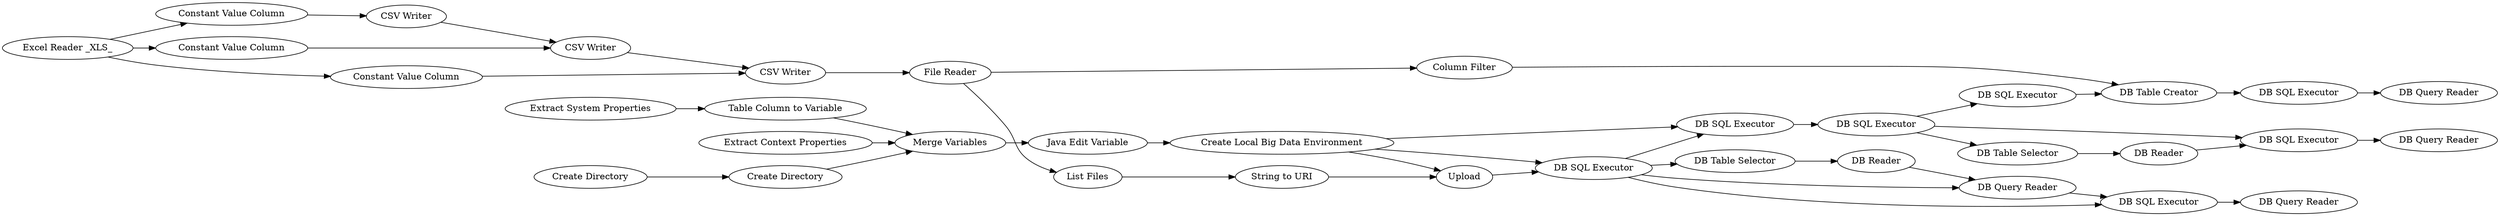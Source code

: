 digraph {
	"-7260953635811433974_1854" [label="Column Filter"]
	"-7260953635811433974_1846" [label="DB SQL Executor"]
	"-8431007885467669789_21" [label="Java Edit Variable"]
	"-7260953635811433974_46" [label="DB Reader"]
	"-8431007885467669789_30" [label="Table Column to Variable"]
	"-2376884160266999697_38" [label="CSV Writer"]
	"-7260953635811433974_53" [label="DB Query Reader"]
	"-2376884160266999697_2" [label="CSV Writer"]
	"-7260953635811433974_47" [label="DB Table Selector"]
	"-7260953635811433974_49" [label="DB SQL Executor"]
	"-8431007885467669789_29" [label="Merge Variables"]
	"-7260953635811433974_50" [label="DB Table Selector"]
	"-7260953635811433974_1856" [label="DB Query Reader"]
	"-7260953635811433974_52" [label="DB SQL Executor"]
	"-2376884160266999697_42" [label="Constant Value Column"]
	"-7260953635811433974_54" [label="DB Query Reader"]
	"-7260953635811433974_57" [label="DB SQL Executor"]
	"-7260953635811433974_1855" [label="DB SQL Executor"]
	"-8431007885467669789_44" [label="Create Directory"]
	"-8431007885467669789_10" [label="Extract Context Properties"]
	"-7260953635811433974_1853" [label="DB Table Creator"]
	"-7260953635811433974_58" [label="DB Query Reader"]
	"-7260953635811433974_6" [label="String to URI"]
	"-7260953635811433974_4" [label=Upload]
	"-8431007885467669789_45" [label="Create Directory"]
	"-7260953635811433974_51" [label="DB Reader"]
	"-8431007885467669789_28" [label="Extract System Properties"]
	"-2376884160266999697_1" [label="Excel Reader _XLS_"]
	"-7260953635811433974_48" [label="DB SQL Executor"]
	"-7260953635811433974_42" [label="Create Local Big Data Environment"]
	"-2376884160266999697_41" [label="Constant Value Column"]
	"-2376884160266999697_40" [label="Constant Value Column"]
	"-7260953635811433974_43" [label="DB SQL Executor"]
	"-7260953635811433974_5" [label="List Files"]
	"-2376884160266999697_23" [label="File Reader"]
	"-2376884160266999697_39" [label="CSV Writer"]
	"-7260953635811433974_6" -> "-7260953635811433974_4"
	"-2376884160266999697_40" -> "-2376884160266999697_2"
	"-2376884160266999697_1" -> "-2376884160266999697_42"
	"-7260953635811433974_53" -> "-7260953635811433974_52"
	"-7260953635811433974_5" -> "-7260953635811433974_6"
	"-7260953635811433974_42" -> "-7260953635811433974_43"
	"-8431007885467669789_21" -> "-7260953635811433974_42"
	"-7260953635811433974_43" -> "-7260953635811433974_52"
	"-2376884160266999697_2" -> "-2376884160266999697_38"
	"-7260953635811433974_42" -> "-7260953635811433974_4"
	"-7260953635811433974_49" -> "-7260953635811433974_50"
	"-7260953635811433974_46" -> "-7260953635811433974_53"
	"-2376884160266999697_1" -> "-2376884160266999697_41"
	"-7260953635811433974_49" -> "-7260953635811433974_1846"
	"-7260953635811433974_49" -> "-7260953635811433974_57"
	"-7260953635811433974_1853" -> "-7260953635811433974_1855"
	"-8431007885467669789_44" -> "-8431007885467669789_45"
	"-7260953635811433974_48" -> "-7260953635811433974_49"
	"-2376884160266999697_23" -> "-7260953635811433974_1854"
	"-8431007885467669789_28" -> "-8431007885467669789_30"
	"-7260953635811433974_51" -> "-7260953635811433974_57"
	"-2376884160266999697_38" -> "-2376884160266999697_39"
	"-7260953635811433974_4" -> "-7260953635811433974_43"
	"-7260953635811433974_57" -> "-7260953635811433974_58"
	"-7260953635811433974_1854" -> "-7260953635811433974_1853"
	"-2376884160266999697_42" -> "-2376884160266999697_39"
	"-7260953635811433974_43" -> "-7260953635811433974_53"
	"-7260953635811433974_42" -> "-7260953635811433974_48"
	"-7260953635811433974_50" -> "-7260953635811433974_51"
	"-7260953635811433974_43" -> "-7260953635811433974_47"
	"-7260953635811433974_52" -> "-7260953635811433974_54"
	"-7260953635811433974_1846" -> "-7260953635811433974_1853"
	"-7260953635811433974_1855" -> "-7260953635811433974_1856"
	"-7260953635811433974_43" -> "-7260953635811433974_48"
	"-7260953635811433974_47" -> "-7260953635811433974_46"
	"-8431007885467669789_10" -> "-8431007885467669789_29"
	"-2376884160266999697_23" -> "-7260953635811433974_5"
	"-2376884160266999697_1" -> "-2376884160266999697_40"
	"-2376884160266999697_39" -> "-2376884160266999697_23"
	"-2376884160266999697_41" -> "-2376884160266999697_38"
	"-8431007885467669789_45" -> "-8431007885467669789_29"
	"-8431007885467669789_29" -> "-8431007885467669789_21"
	"-8431007885467669789_30" -> "-8431007885467669789_29"
	rankdir=LR
}
